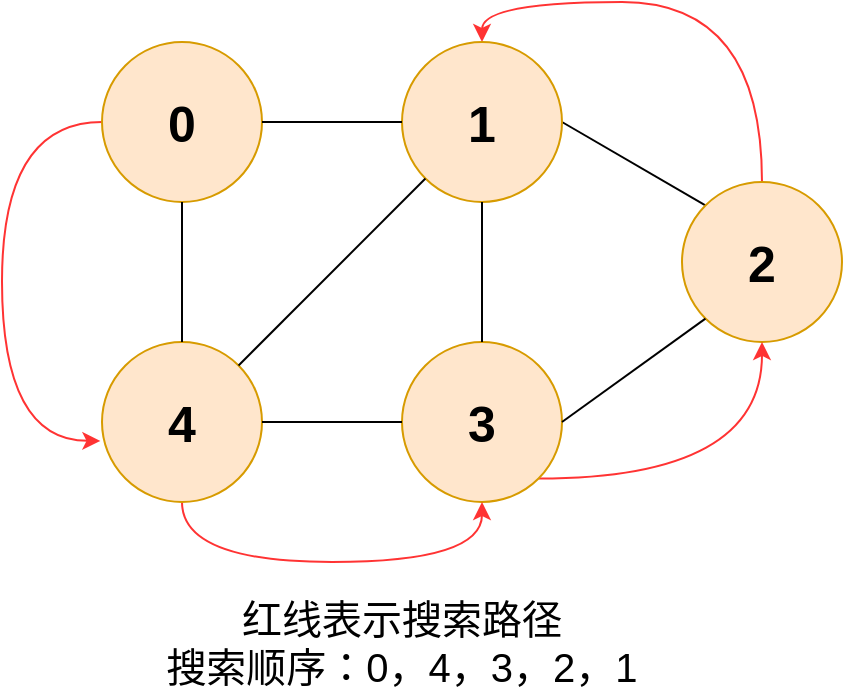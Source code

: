 <mxfile version="13.4.5" type="device"><diagram id="zlsS6F1qTQtopJuG0L2e" name="Page-1"><mxGraphModel dx="1106" dy="900" grid="1" gridSize="10" guides="1" tooltips="1" connect="1" arrows="1" fold="1" page="1" pageScale="1" pageWidth="827" pageHeight="1169" math="0" shadow="0"><root><mxCell id="0"/><mxCell id="1" parent="0"/><mxCell id="g9x0SCrx1PDpoDUsWRgg-1" style="edgeStyle=orthogonalEdgeStyle;curved=1;rounded=0;orthogonalLoop=1;jettySize=auto;html=1;exitX=0;exitY=0.5;exitDx=0;exitDy=0;entryX=-0.01;entryY=0.618;entryDx=0;entryDy=0;entryPerimeter=0;strokeColor=#FF3333;" edge="1" parent="1" source="g9x0SCrx1PDpoDUsWRgg-2" target="g9x0SCrx1PDpoDUsWRgg-9"><mxGeometry relative="1" as="geometry"><Array as="points"><mxPoint x="170" y="180"/><mxPoint x="170" y="339"/></Array></mxGeometry></mxCell><mxCell id="g9x0SCrx1PDpoDUsWRgg-2" value="&lt;b style=&quot;font-size: 25px&quot;&gt;0&lt;/b&gt;" style="ellipse;whiteSpace=wrap;html=1;aspect=fixed;fillColor=#ffe6cc;strokeColor=#d79b00;" vertex="1" parent="1"><mxGeometry x="220" y="140" width="80" height="80" as="geometry"/></mxCell><mxCell id="g9x0SCrx1PDpoDUsWRgg-3" value="" style="endArrow=none;html=1;entryX=0;entryY=0;entryDx=0;entryDy=0;exitX=1;exitY=0.5;exitDx=0;exitDy=0;" edge="1" parent="1" source="g9x0SCrx1PDpoDUsWRgg-10" target="g9x0SCrx1PDpoDUsWRgg-5"><mxGeometry width="50" height="50" relative="1" as="geometry"><mxPoint x="499.996" y="120.004" as="sourcePoint"/><mxPoint x="476.564" y="143.436" as="targetPoint"/></mxGeometry></mxCell><mxCell id="g9x0SCrx1PDpoDUsWRgg-4" style="edgeStyle=orthogonalEdgeStyle;curved=1;rounded=0;orthogonalLoop=1;jettySize=auto;html=1;exitX=0.5;exitY=0;exitDx=0;exitDy=0;entryX=0.5;entryY=0;entryDx=0;entryDy=0;strokeColor=#FF3333;" edge="1" parent="1" source="g9x0SCrx1PDpoDUsWRgg-5" target="g9x0SCrx1PDpoDUsWRgg-10"><mxGeometry relative="1" as="geometry"/></mxCell><mxCell id="g9x0SCrx1PDpoDUsWRgg-5" value="&lt;b style=&quot;font-size: 25px&quot;&gt;2&lt;/b&gt;" style="ellipse;whiteSpace=wrap;html=1;aspect=fixed;fillColor=#ffe6cc;strokeColor=#d79b00;" vertex="1" parent="1"><mxGeometry x="510" y="210" width="80" height="80" as="geometry"/></mxCell><mxCell id="g9x0SCrx1PDpoDUsWRgg-6" style="edgeStyle=orthogonalEdgeStyle;curved=1;rounded=0;orthogonalLoop=1;jettySize=auto;html=1;exitX=1;exitY=1;exitDx=0;exitDy=0;entryX=0.5;entryY=1;entryDx=0;entryDy=0;strokeColor=#FF3333;" edge="1" parent="1" source="g9x0SCrx1PDpoDUsWRgg-7" target="g9x0SCrx1PDpoDUsWRgg-5"><mxGeometry relative="1" as="geometry"/></mxCell><mxCell id="g9x0SCrx1PDpoDUsWRgg-7" value="&lt;b style=&quot;font-size: 25px&quot;&gt;3&lt;/b&gt;" style="ellipse;whiteSpace=wrap;html=1;aspect=fixed;fillColor=#ffe6cc;strokeColor=#d79b00;" vertex="1" parent="1"><mxGeometry x="370" y="290" width="80" height="80" as="geometry"/></mxCell><mxCell id="g9x0SCrx1PDpoDUsWRgg-8" style="edgeStyle=orthogonalEdgeStyle;curved=1;rounded=0;orthogonalLoop=1;jettySize=auto;html=1;exitX=0.5;exitY=1;exitDx=0;exitDy=0;entryX=0.5;entryY=1;entryDx=0;entryDy=0;strokeColor=#FF3333;" edge="1" parent="1" source="g9x0SCrx1PDpoDUsWRgg-9" target="g9x0SCrx1PDpoDUsWRgg-7"><mxGeometry relative="1" as="geometry"><Array as="points"><mxPoint x="260" y="400"/><mxPoint x="410" y="400"/></Array></mxGeometry></mxCell><mxCell id="g9x0SCrx1PDpoDUsWRgg-9" value="&lt;b style=&quot;font-size: 25px&quot;&gt;4&lt;/b&gt;" style="ellipse;whiteSpace=wrap;html=1;aspect=fixed;fillColor=#ffe6cc;strokeColor=#d79b00;" vertex="1" parent="1"><mxGeometry x="220" y="290" width="80" height="80" as="geometry"/></mxCell><mxCell id="g9x0SCrx1PDpoDUsWRgg-10" value="&lt;b style=&quot;font-size: 25px&quot;&gt;1&lt;/b&gt;" style="ellipse;whiteSpace=wrap;html=1;aspect=fixed;fillColor=#ffe6cc;strokeColor=#d79b00;" vertex="1" parent="1"><mxGeometry x="370" y="140" width="80" height="80" as="geometry"/></mxCell><mxCell id="g9x0SCrx1PDpoDUsWRgg-11" value="" style="endArrow=none;html=1;" edge="1" parent="1" source="g9x0SCrx1PDpoDUsWRgg-2" target="g9x0SCrx1PDpoDUsWRgg-10"><mxGeometry width="50" height="50" relative="1" as="geometry"><mxPoint x="448.284" y="218.284" as="sourcePoint"/><mxPoint x="541.716" y="241.716" as="targetPoint"/></mxGeometry></mxCell><mxCell id="g9x0SCrx1PDpoDUsWRgg-12" value="" style="endArrow=none;html=1;" edge="1" parent="1" source="g9x0SCrx1PDpoDUsWRgg-9" target="g9x0SCrx1PDpoDUsWRgg-2"><mxGeometry width="50" height="50" relative="1" as="geometry"><mxPoint x="310" y="190" as="sourcePoint"/><mxPoint x="380" y="190" as="targetPoint"/></mxGeometry></mxCell><mxCell id="g9x0SCrx1PDpoDUsWRgg-13" value="" style="endArrow=none;html=1;exitX=0;exitY=0.5;exitDx=0;exitDy=0;entryX=1;entryY=0.5;entryDx=0;entryDy=0;" edge="1" parent="1" source="g9x0SCrx1PDpoDUsWRgg-7" target="g9x0SCrx1PDpoDUsWRgg-9"><mxGeometry width="50" height="50" relative="1" as="geometry"><mxPoint x="270" y="300" as="sourcePoint"/><mxPoint x="270" y="230" as="targetPoint"/></mxGeometry></mxCell><mxCell id="g9x0SCrx1PDpoDUsWRgg-14" value="" style="endArrow=none;html=1;exitX=0.5;exitY=1;exitDx=0;exitDy=0;entryX=0.5;entryY=0;entryDx=0;entryDy=0;" edge="1" parent="1" source="g9x0SCrx1PDpoDUsWRgg-10" target="g9x0SCrx1PDpoDUsWRgg-7"><mxGeometry width="50" height="50" relative="1" as="geometry"><mxPoint x="380" y="340" as="sourcePoint"/><mxPoint x="310" y="340" as="targetPoint"/><Array as="points"><mxPoint x="410" y="260"/></Array></mxGeometry></mxCell><mxCell id="g9x0SCrx1PDpoDUsWRgg-15" value="" style="endArrow=none;html=1;exitX=0;exitY=1;exitDx=0;exitDy=0;entryX=1;entryY=0.5;entryDx=0;entryDy=0;" edge="1" parent="1" source="g9x0SCrx1PDpoDUsWRgg-5" target="g9x0SCrx1PDpoDUsWRgg-7"><mxGeometry width="50" height="50" relative="1" as="geometry"><mxPoint x="420" y="230" as="sourcePoint"/><mxPoint x="420" y="300" as="targetPoint"/></mxGeometry></mxCell><mxCell id="g9x0SCrx1PDpoDUsWRgg-16" value="" style="endArrow=none;html=1;exitX=0;exitY=1;exitDx=0;exitDy=0;entryX=1;entryY=0;entryDx=0;entryDy=0;" edge="1" parent="1" source="g9x0SCrx1PDpoDUsWRgg-10" target="g9x0SCrx1PDpoDUsWRgg-9"><mxGeometry width="50" height="50" relative="1" as="geometry"><mxPoint x="420" y="230" as="sourcePoint"/><mxPoint x="420" y="300" as="targetPoint"/></mxGeometry></mxCell><mxCell id="g9x0SCrx1PDpoDUsWRgg-17" value="&lt;span style=&quot;font-size: 20px&quot;&gt;红线表示搜索路径&lt;br&gt;搜索顺序：0，4，3，2，1&lt;/span&gt;" style="text;html=1;strokeColor=none;fillColor=none;align=center;verticalAlign=middle;whiteSpace=wrap;rounded=0;dashed=1;" vertex="1" parent="1"><mxGeometry x="230" y="430" width="280" height="20" as="geometry"/></mxCell></root></mxGraphModel></diagram></mxfile>